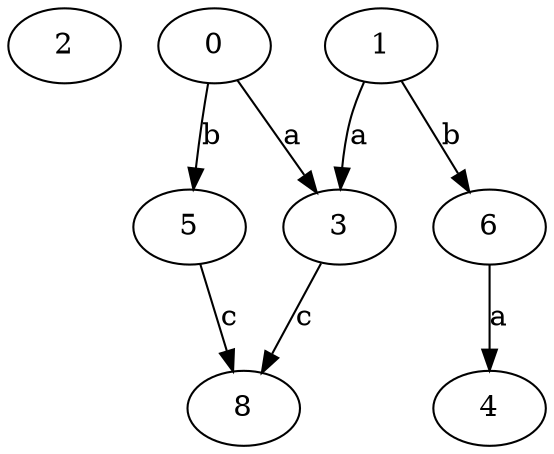 strict digraph  {
2;
3;
0;
1;
4;
5;
6;
8;
3 -> 8  [label=c];
0 -> 3  [label=a];
0 -> 5  [label=b];
1 -> 3  [label=a];
1 -> 6  [label=b];
5 -> 8  [label=c];
6 -> 4  [label=a];
}

